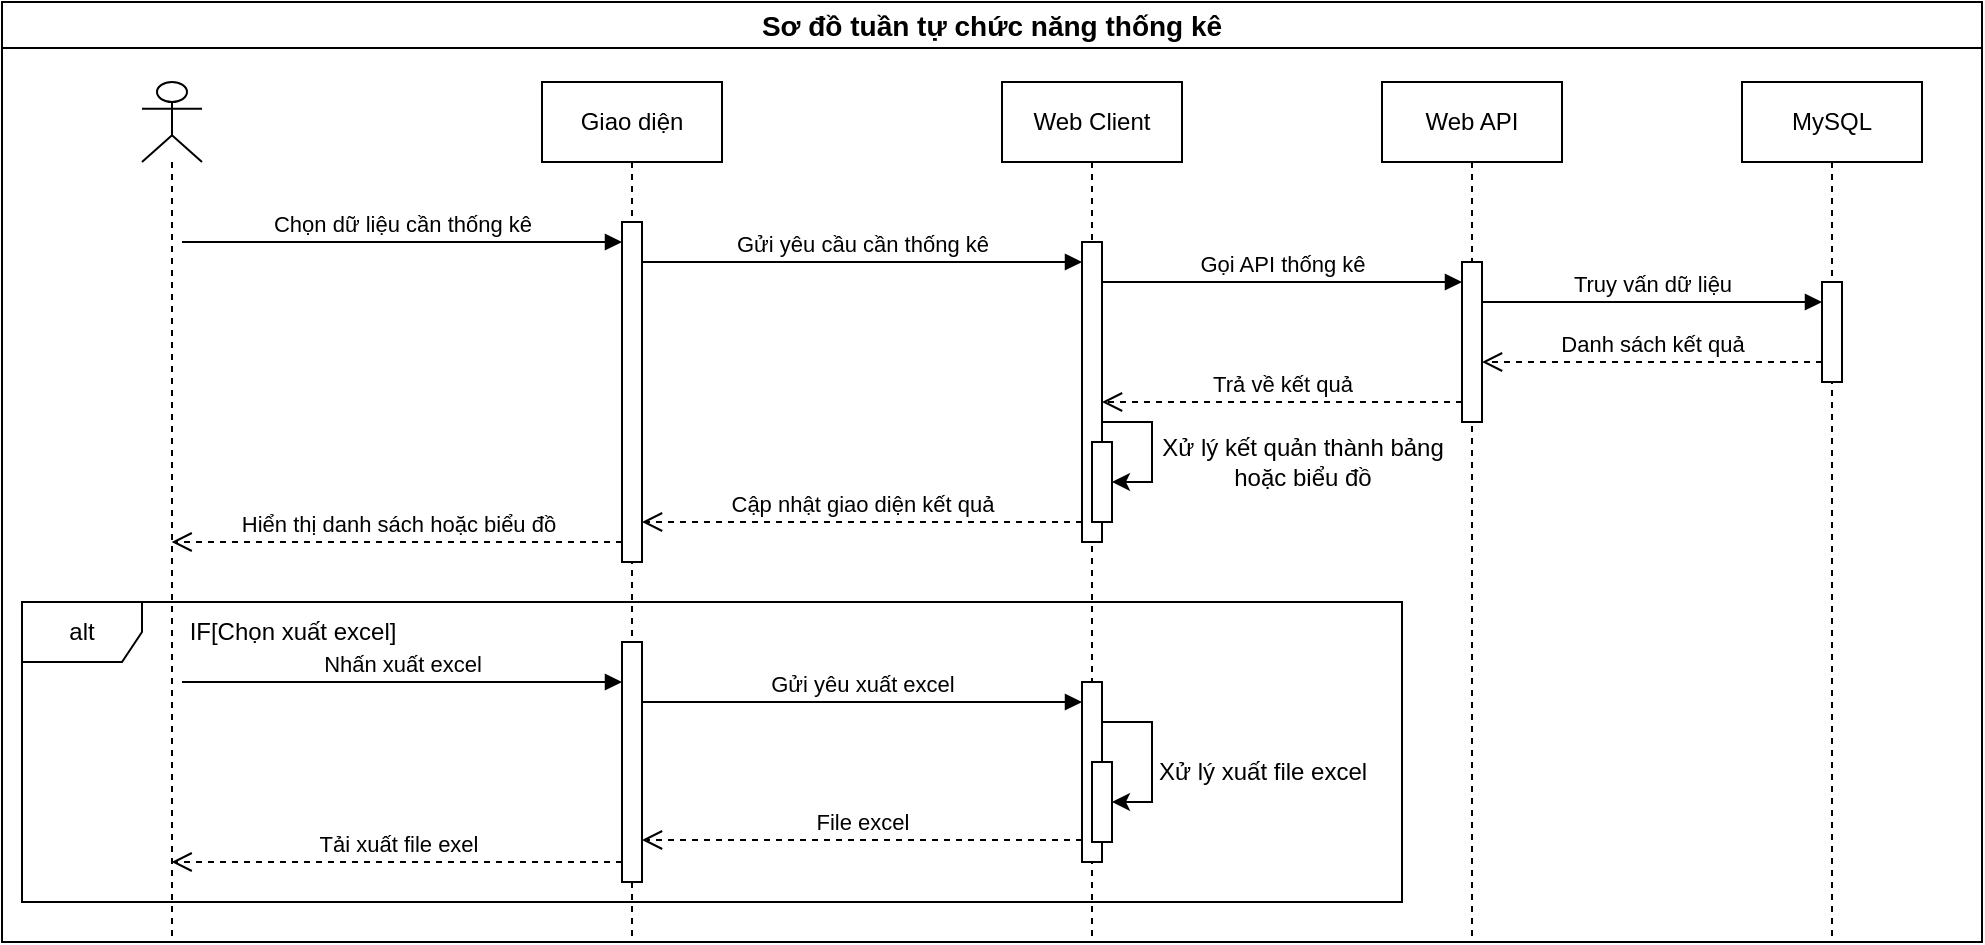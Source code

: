 <mxfile version="27.0.6">
  <diagram name="Page-1" id="VZytVeE6OioziKJPoLYK">
    <mxGraphModel dx="1630" dy="902" grid="1" gridSize="10" guides="1" tooltips="1" connect="1" arrows="1" fold="1" page="1" pageScale="1" pageWidth="850" pageHeight="1100" math="0" shadow="0">
      <root>
        <mxCell id="0" />
        <mxCell id="1" parent="0" />
        <mxCell id="bi30HiYgbwKwbWw45kOj-1" value="Sơ đồ tuần tự chức năng thống kê" style="swimlane;whiteSpace=wrap;html=1;startSize=23;fontSize=14;" parent="1" vertex="1">
          <mxGeometry x="270" y="130" width="990" height="470" as="geometry" />
        </mxCell>
        <mxCell id="bi30HiYgbwKwbWw45kOj-2" value="" style="shape=umlLifeline;perimeter=lifelinePerimeter;whiteSpace=wrap;html=1;container=1;dropTarget=0;collapsible=0;recursiveResize=0;outlineConnect=0;portConstraint=eastwest;newEdgeStyle={&quot;curved&quot;:0,&quot;rounded&quot;:0};participant=umlActor;" parent="bi30HiYgbwKwbWw45kOj-1" vertex="1">
          <mxGeometry x="70" y="40" width="30" height="430" as="geometry" />
        </mxCell>
        <mxCell id="bi30HiYgbwKwbWw45kOj-3" value="Giao diện" style="shape=umlLifeline;perimeter=lifelinePerimeter;whiteSpace=wrap;html=1;container=1;dropTarget=0;collapsible=0;recursiveResize=0;outlineConnect=0;portConstraint=eastwest;newEdgeStyle={&quot;curved&quot;:0,&quot;rounded&quot;:0};" parent="bi30HiYgbwKwbWw45kOj-1" vertex="1">
          <mxGeometry x="270" y="40" width="90" height="430" as="geometry" />
        </mxCell>
        <mxCell id="bi30HiYgbwKwbWw45kOj-4" value="&lt;span style=&quot;color: rgba(0, 0, 0, 0); font-family: monospace; font-size: 0px; text-align: start;&quot;&gt;%3CmxGraphModel%3E%3Croot%3E%3CmxCell%20id%3D%220%22%2F%3E%3CmxCell%20id%3D%221%22%20parent%3D%220%22%2F%3E%3CmxCell%20id%3D%222%22%20value%3D%22Giao%20di%E1%BB%87n%22%20style%3D%22shape%3DumlLifeline%3Bperimeter%3DlifelinePerimeter%3BwhiteSpace%3Dwrap%3Bhtml%3D1%3Bcontainer%3D1%3BdropTarget%3D0%3Bcollapsible%3D0%3BrecursiveResize%3D0%3BoutlineConnect%3D0%3BportConstraint%3Deastwest%3BnewEdgeStyle%3D%7B%26quot%3Bcurved%26quot%3B%3A0%2C%26quot%3Brounded%26quot%3B%3A0%7D%3B%22%20vertex%3D%221%22%20parent%3D%221%22%3E%3CmxGeometry%20x%3D%22540%22%20y%3D%22170%22%20width%3D%2290%22%20height%3D%22430%22%20as%3D%22geometry%22%2F%3E%3C%2FmxCell%3E%3CmxCell%20id%3D%223%22%20value%3D%22%22%20style%3D%22html%3D1%3Bpoints%3D%5B%5B0%2C0%2C0%2C0%2C5%5D%2C%5B0%2C1%2C0%2C0%2C-5%5D%2C%5B1%2C0%2C0%2C0%2C5%5D%2C%5B1%2C1%2C0%2C0%2C-5%5D%5D%3Bperimeter%3DorthogonalPerimeter%3BoutlineConnect%3D0%3BtargetShapes%3DumlLifeline%3BportConstraint%3Deastwest%3BnewEdgeStyle%3D%7B%26quot%3Bcurved%26quot%3B%3A0%2C%26quot%3Brounded%26quot%3B%3A0%7D%3B%22%20vertex%3D%221%22%20parent%3D%222%22%3E%3CmxGeometry%20x%3D%2240%22%20y%3D%2270%22%20width%3D%2210%22%20height%3D%22170%22%20as%3D%22geometry%22%2F%3E%3C%2FmxCell%3E%3C%2Froot%3E%3C%2FmxGraphModel%3E&lt;/span&gt;&lt;span style=&quot;color: rgba(0, 0, 0, 0); font-family: monospace; font-size: 0px; text-align: start;&quot;&gt;%3CmxGraphModel%3E%3Croot%3E%3CmxCell%20id%3D%220%22%2F%3E%3CmxCell%20id%3D%221%22%20parent%3D%220%22%2F%3E%3CmxCell%20id%3D%222%22%20value%3D%22Giao%20di%E1%BB%87n%22%20style%3D%22shape%3DumlLifeline%3Bperimeter%3DlifelinePerimeter%3BwhiteSpace%3Dwrap%3Bhtml%3D1%3Bcontainer%3D1%3BdropTarget%3D0%3Bcollapsible%3D0%3BrecursiveResize%3D0%3BoutlineConnect%3D0%3BportConstraint%3Deastwest%3BnewEdgeStyle%3D%7B%26quot%3Bcurved%26quot%3B%3A0%2C%26quot%3Brounded%26quot%3B%3A0%7D%3B%22%20vertex%3D%221%22%20parent%3D%221%22%3E%3CmxGeometry%20x%3D%22540%22%20y%3D%22170%22%20width%3D%2290%22%20height%3D%22430%22%20as%3D%22geometry%22%2F%3E%3C%2FmxCell%3E%3CmxCell%20id%3D%223%22%20value%3D%22%22%20style%3D%22html%3D1%3Bpoints%3D%5B%5B0%2C0%2C0%2C0%2C5%5D%2C%5B0%2C1%2C0%2C0%2C-5%5D%2C%5B1%2C0%2C0%2C0%2C5%5D%2C%5B1%2C1%2C0%2C0%2C-5%5D%5D%3Bperimeter%3DorthogonalPerimeter%3BoutlineConnect%3D0%3BtargetShapes%3DumlLifeline%3BportConstraint%3Deastwest%3BnewEdgeStyle%3D%7B%26quot%3Bcurved%26quot%3B%3A0%2C%26quot%3Brounded%26quot%3B%3A0%7D%3B%22%20vertex%3D%221%22%20parent%3D%222%22%3E%3CmxGeometry%20x%3D%2240%22%20y%3D%2270%22%20width%3D%2210%22%20height%3D%22170%22%20as%3D%22geometry%22%2F%3E%3C%2FmxCell%3E%3C%2Froot%3E%3C%2FmxGraphModel%3E&lt;/span&gt;" style="html=1;points=[[0,0,0,0,5],[0,1,0,0,-5],[1,0,0,0,5],[1,1,0,0,-5]];perimeter=orthogonalPerimeter;outlineConnect=0;targetShapes=umlLifeline;portConstraint=eastwest;newEdgeStyle={&quot;curved&quot;:0,&quot;rounded&quot;:0};" parent="bi30HiYgbwKwbWw45kOj-3" vertex="1">
          <mxGeometry x="40" y="70" width="10" height="170" as="geometry" />
        </mxCell>
        <mxCell id="bi30HiYgbwKwbWw45kOj-5" value="Web Client" style="shape=umlLifeline;perimeter=lifelinePerimeter;whiteSpace=wrap;html=1;container=1;dropTarget=0;collapsible=0;recursiveResize=0;outlineConnect=0;portConstraint=eastwest;newEdgeStyle={&quot;curved&quot;:0,&quot;rounded&quot;:0};" parent="bi30HiYgbwKwbWw45kOj-1" vertex="1">
          <mxGeometry x="500" y="40" width="90" height="430" as="geometry" />
        </mxCell>
        <mxCell id="bi30HiYgbwKwbWw45kOj-6" value="&lt;span style=&quot;color: rgba(0, 0, 0, 0); font-family: monospace; font-size: 0px; text-align: start;&quot;&gt;%3CmxGraphModel%3E%3Croot%3E%3CmxCell%20id%3D%220%22%2F%3E%3CmxCell%20id%3D%221%22%20parent%3D%220%22%2F%3E%3CmxCell%20id%3D%222%22%20value%3D%22G%E1%BB%8Di%20API%20t%C3%ACm%20ki%E1%BA%BFm%20d%E1%BB%AF%20li%E1%BB%87u%22%20style%3D%22html%3D1%3BverticalAlign%3Dbottom%3BendArrow%3Dblock%3Bcurved%3D0%3Brounded%3D0%3B%22%20edge%3D%221%22%20parent%3D%221%22%3E%3CmxGeometry%20width%3D%2280%22%20relative%3D%221%22%20as%3D%22geometry%22%3E%3CmxPoint%20x%3D%22360%22%20y%3D%22730%22%20as%3D%22sourcePoint%22%2F%3E%3CmxPoint%20x%3D%22580%22%20y%3D%22730%22%20as%3D%22targetPoint%22%2F%3E%3C%2FmxGeometry%3E%3C%2FmxCell%3E%3C%2Froot%3E%3C%2FmxGraphModel%3E&lt;/span&gt;" style="html=1;points=[[0,0,0,0,5],[0,1,0,0,-5],[1,0,0,0,5],[1,1,0,0,-5]];perimeter=orthogonalPerimeter;outlineConnect=0;targetShapes=umlLifeline;portConstraint=eastwest;newEdgeStyle={&quot;curved&quot;:0,&quot;rounded&quot;:0};" parent="bi30HiYgbwKwbWw45kOj-5" vertex="1">
          <mxGeometry x="40" y="80" width="10" height="150" as="geometry" />
        </mxCell>
        <mxCell id="bi30HiYgbwKwbWw45kOj-7" value="Web API" style="shape=umlLifeline;perimeter=lifelinePerimeter;whiteSpace=wrap;html=1;container=1;dropTarget=0;collapsible=0;recursiveResize=0;outlineConnect=0;portConstraint=eastwest;newEdgeStyle={&quot;curved&quot;:0,&quot;rounded&quot;:0};" parent="bi30HiYgbwKwbWw45kOj-1" vertex="1">
          <mxGeometry x="690" y="40" width="90" height="430" as="geometry" />
        </mxCell>
        <mxCell id="bi30HiYgbwKwbWw45kOj-8" value="" style="html=1;points=[[0,0,0,0,5],[0,1,0,0,-5],[1,0,0,0,5],[1,1,0,0,-5]];perimeter=orthogonalPerimeter;outlineConnect=0;targetShapes=umlLifeline;portConstraint=eastwest;newEdgeStyle={&quot;curved&quot;:0,&quot;rounded&quot;:0};" parent="bi30HiYgbwKwbWw45kOj-7" vertex="1">
          <mxGeometry x="40" y="90" width="10" height="80" as="geometry" />
        </mxCell>
        <mxCell id="bi30HiYgbwKwbWw45kOj-9" value="Chọn dữ liệu cần thống kê" style="html=1;verticalAlign=bottom;endArrow=block;curved=0;rounded=0;" parent="bi30HiYgbwKwbWw45kOj-1" edge="1">
          <mxGeometry width="80" relative="1" as="geometry">
            <mxPoint x="90" y="120" as="sourcePoint" />
            <mxPoint x="310" y="120" as="targetPoint" />
          </mxGeometry>
        </mxCell>
        <mxCell id="bi30HiYgbwKwbWw45kOj-10" value="Gửi yêu cầu cần thống kê" style="html=1;verticalAlign=bottom;endArrow=block;curved=0;rounded=0;" parent="bi30HiYgbwKwbWw45kOj-1" edge="1">
          <mxGeometry width="80" relative="1" as="geometry">
            <mxPoint x="320" y="130" as="sourcePoint" />
            <mxPoint x="540" y="130" as="targetPoint" />
          </mxGeometry>
        </mxCell>
        <mxCell id="bi30HiYgbwKwbWw45kOj-11" value="Gọi API thống kê" style="html=1;verticalAlign=bottom;endArrow=block;curved=0;rounded=0;" parent="bi30HiYgbwKwbWw45kOj-1" target="bi30HiYgbwKwbWw45kOj-8" edge="1">
          <mxGeometry width="80" relative="1" as="geometry">
            <mxPoint x="550" y="140" as="sourcePoint" />
            <mxPoint x="710" y="140" as="targetPoint" />
          </mxGeometry>
        </mxCell>
        <mxCell id="bi30HiYgbwKwbWw45kOj-12" value="MySQL" style="shape=umlLifeline;perimeter=lifelinePerimeter;whiteSpace=wrap;html=1;container=1;dropTarget=0;collapsible=0;recursiveResize=0;outlineConnect=0;portConstraint=eastwest;newEdgeStyle={&quot;curved&quot;:0,&quot;rounded&quot;:0};" parent="bi30HiYgbwKwbWw45kOj-1" vertex="1">
          <mxGeometry x="870" y="40" width="90" height="430" as="geometry" />
        </mxCell>
        <mxCell id="bi30HiYgbwKwbWw45kOj-13" value="" style="html=1;points=[[0,0,0,0,5],[0,1,0,0,-5],[1,0,0,0,5],[1,1,0,0,-5]];perimeter=orthogonalPerimeter;outlineConnect=0;targetShapes=umlLifeline;portConstraint=eastwest;newEdgeStyle={&quot;curved&quot;:0,&quot;rounded&quot;:0};" parent="bi30HiYgbwKwbWw45kOj-12" vertex="1">
          <mxGeometry x="40" y="100" width="10" height="50" as="geometry" />
        </mxCell>
        <mxCell id="bi30HiYgbwKwbWw45kOj-14" value="Truy vấn dữ liệu" style="html=1;verticalAlign=bottom;endArrow=block;curved=0;rounded=0;" parent="bi30HiYgbwKwbWw45kOj-1" target="bi30HiYgbwKwbWw45kOj-13" edge="1">
          <mxGeometry width="80" relative="1" as="geometry">
            <mxPoint x="740" y="150" as="sourcePoint" />
            <mxPoint x="820" y="150" as="targetPoint" />
            <mxPoint as="offset" />
          </mxGeometry>
        </mxCell>
        <mxCell id="bi30HiYgbwKwbWw45kOj-15" value="Danh sách kết quả" style="html=1;verticalAlign=bottom;endArrow=open;dashed=1;endSize=8;curved=0;rounded=0;" parent="bi30HiYgbwKwbWw45kOj-1" target="bi30HiYgbwKwbWw45kOj-8" edge="1">
          <mxGeometry relative="1" as="geometry">
            <mxPoint x="910" y="180" as="sourcePoint" />
            <mxPoint x="830" y="180" as="targetPoint" />
          </mxGeometry>
        </mxCell>
        <mxCell id="bi30HiYgbwKwbWw45kOj-16" value="Trả về kết quả" style="html=1;verticalAlign=bottom;endArrow=open;dashed=1;endSize=8;curved=0;rounded=0;" parent="bi30HiYgbwKwbWw45kOj-1" target="bi30HiYgbwKwbWw45kOj-6" edge="1">
          <mxGeometry relative="1" as="geometry">
            <mxPoint x="730" y="200" as="sourcePoint" />
            <mxPoint x="650" y="200" as="targetPoint" />
            <mxPoint as="offset" />
          </mxGeometry>
        </mxCell>
        <mxCell id="bi30HiYgbwKwbWw45kOj-17" value="Cập nhật giao diện kết quả" style="html=1;verticalAlign=bottom;endArrow=open;dashed=1;endSize=8;curved=0;rounded=0;" parent="bi30HiYgbwKwbWw45kOj-1" edge="1">
          <mxGeometry relative="1" as="geometry">
            <mxPoint x="540" y="260" as="sourcePoint" />
            <mxPoint x="320" y="260" as="targetPoint" />
            <mxPoint as="offset" />
          </mxGeometry>
        </mxCell>
        <mxCell id="bi30HiYgbwKwbWw45kOj-18" value="Hiển thị danh sách hoặc biểu đồ" style="html=1;verticalAlign=bottom;endArrow=open;dashed=1;endSize=8;curved=0;rounded=0;" parent="bi30HiYgbwKwbWw45kOj-1" edge="1">
          <mxGeometry relative="1" as="geometry">
            <mxPoint x="310" y="270" as="sourcePoint" />
            <mxPoint x="84.81" y="270" as="targetPoint" />
          </mxGeometry>
        </mxCell>
        <mxCell id="bi30HiYgbwKwbWw45kOj-20" value="" style="rounded=0;whiteSpace=wrap;html=1;" parent="bi30HiYgbwKwbWw45kOj-1" vertex="1">
          <mxGeometry x="545" y="220" width="10" height="40" as="geometry" />
        </mxCell>
        <mxCell id="bi30HiYgbwKwbWw45kOj-21" style="edgeStyle=orthogonalEdgeStyle;rounded=0;orthogonalLoop=1;jettySize=auto;html=1;curved=0;entryX=1;entryY=0.5;entryDx=0;entryDy=0;" parent="bi30HiYgbwKwbWw45kOj-1" source="bi30HiYgbwKwbWw45kOj-6" target="bi30HiYgbwKwbWw45kOj-20" edge="1">
          <mxGeometry relative="1" as="geometry">
            <Array as="points">
              <mxPoint x="575" y="210" />
              <mxPoint x="575" y="240" />
            </Array>
          </mxGeometry>
        </mxCell>
        <mxCell id="bi30HiYgbwKwbWw45kOj-22" value="Xử lý kết quản thành bảng &lt;br&gt;hoặc biểu đồ" style="text;html=1;align=center;verticalAlign=middle;resizable=0;points=[];autosize=1;strokeColor=none;fillColor=none;" parent="bi30HiYgbwKwbWw45kOj-1" vertex="1">
          <mxGeometry x="570" y="210" width="160" height="40" as="geometry" />
        </mxCell>
        <mxCell id="bi30HiYgbwKwbWw45kOj-23" value="alt" style="shape=umlFrame;whiteSpace=wrap;html=1;pointerEvents=0;" parent="bi30HiYgbwKwbWw45kOj-1" vertex="1">
          <mxGeometry x="10" y="300" width="690" height="150" as="geometry" />
        </mxCell>
        <mxCell id="bi30HiYgbwKwbWw45kOj-24" value="IF[Chọn xuất excel]" style="text;html=1;align=center;verticalAlign=middle;resizable=0;points=[];autosize=1;strokeColor=none;fillColor=none;" parent="bi30HiYgbwKwbWw45kOj-1" vertex="1">
          <mxGeometry x="80" y="300" width="130" height="30" as="geometry" />
        </mxCell>
        <mxCell id="bi30HiYgbwKwbWw45kOj-26" value="Nhấn xuất excel" style="html=1;verticalAlign=bottom;endArrow=block;curved=0;rounded=0;" parent="bi30HiYgbwKwbWw45kOj-1" edge="1">
          <mxGeometry width="80" relative="1" as="geometry">
            <mxPoint x="90" y="340" as="sourcePoint" />
            <mxPoint x="310" y="340" as="targetPoint" />
          </mxGeometry>
        </mxCell>
        <mxCell id="bi30HiYgbwKwbWw45kOj-27" value="Gửi yêu xuất excel" style="html=1;verticalAlign=bottom;endArrow=block;curved=0;rounded=0;" parent="bi30HiYgbwKwbWw45kOj-1" edge="1">
          <mxGeometry width="80" relative="1" as="geometry">
            <mxPoint x="320" y="350" as="sourcePoint" />
            <mxPoint x="540" y="350" as="targetPoint" />
          </mxGeometry>
        </mxCell>
        <mxCell id="bi30HiYgbwKwbWw45kOj-28" value="&lt;span style=&quot;color: rgba(0, 0, 0, 0); font-family: monospace; font-size: 0px; text-align: start;&quot;&gt;%3CmxGraphModel%3E%3Croot%3E%3CmxCell%20id%3D%220%22%2F%3E%3CmxCell%20id%3D%221%22%20parent%3D%220%22%2F%3E%3CmxCell%20id%3D%222%22%20value%3D%22Giao%20di%E1%BB%87n%22%20style%3D%22shape%3DumlLifeline%3Bperimeter%3DlifelinePerimeter%3BwhiteSpace%3Dwrap%3Bhtml%3D1%3Bcontainer%3D1%3BdropTarget%3D0%3Bcollapsible%3D0%3BrecursiveResize%3D0%3BoutlineConnect%3D0%3BportConstraint%3Deastwest%3BnewEdgeStyle%3D%7B%26quot%3Bcurved%26quot%3B%3A0%2C%26quot%3Brounded%26quot%3B%3A0%7D%3B%22%20vertex%3D%221%22%20parent%3D%221%22%3E%3CmxGeometry%20x%3D%22540%22%20y%3D%22170%22%20width%3D%2290%22%20height%3D%22430%22%20as%3D%22geometry%22%2F%3E%3C%2FmxCell%3E%3CmxCell%20id%3D%223%22%20value%3D%22%22%20style%3D%22html%3D1%3Bpoints%3D%5B%5B0%2C0%2C0%2C0%2C5%5D%2C%5B0%2C1%2C0%2C0%2C-5%5D%2C%5B1%2C0%2C0%2C0%2C5%5D%2C%5B1%2C1%2C0%2C0%2C-5%5D%5D%3Bperimeter%3DorthogonalPerimeter%3BoutlineConnect%3D0%3BtargetShapes%3DumlLifeline%3BportConstraint%3Deastwest%3BnewEdgeStyle%3D%7B%26quot%3Bcurved%26quot%3B%3A0%2C%26quot%3Brounded%26quot%3B%3A0%7D%3B%22%20vertex%3D%221%22%20parent%3D%222%22%3E%3CmxGeometry%20x%3D%2240%22%20y%3D%2270%22%20width%3D%2210%22%20height%3D%22170%22%20as%3D%22geometry%22%2F%3E%3C%2FmxCell%3E%3C%2Froot%3E%3C%2FmxGraphModel%3E&lt;/span&gt;&lt;span style=&quot;color: rgba(0, 0, 0, 0); font-family: monospace; font-size: 0px; text-align: start;&quot;&gt;%3CmxGraphModel%3E%3Croot%3E%3CmxCell%20id%3D%220%22%2F%3E%3CmxCell%20id%3D%221%22%20parent%3D%220%22%2F%3E%3CmxCell%20id%3D%222%22%20value%3D%22Giao%20di%E1%BB%87n%22%20style%3D%22shape%3DumlLifeline%3Bperimeter%3DlifelinePerimeter%3BwhiteSpace%3Dwrap%3Bhtml%3D1%3Bcontainer%3D1%3BdropTarget%3D0%3Bcollapsible%3D0%3BrecursiveResize%3D0%3BoutlineConnect%3D0%3BportConstraint%3Deastwest%3BnewEdgeStyle%3D%7B%26quot%3Bcurved%26quot%3B%3A0%2C%26quot%3Brounded%26quot%3B%3A0%7D%3B%22%20vertex%3D%221%22%20parent%3D%221%22%3E%3CmxGeometry%20x%3D%22540%22%20y%3D%22170%22%20width%3D%2290%22%20height%3D%22430%22%20as%3D%22geometry%22%2F%3E%3C%2FmxCell%3E%3CmxCell%20id%3D%223%22%20value%3D%22%22%20style%3D%22html%3D1%3Bpoints%3D%5B%5B0%2C0%2C0%2C0%2C5%5D%2C%5B0%2C1%2C0%2C0%2C-5%5D%2C%5B1%2C0%2C0%2C0%2C5%5D%2C%5B1%2C1%2C0%2C0%2C-5%5D%5D%3Bperimeter%3DorthogonalPerimeter%3BoutlineConnect%3D0%3BtargetShapes%3DumlLifeline%3BportConstraint%3Deastwest%3BnewEdgeStyle%3D%7B%26quot%3Bcurved%26quot%3B%3A0%2C%26quot%3Brounded%26quot%3B%3A0%7D%3B%22%20vertex%3D%221%22%20parent%3D%222%22%3E%3CmxGeometry%20x%3D%2240%22%20y%3D%2270%22%20width%3D%2210%22%20height%3D%22170%22%20as%3D%22geometry%22%2F%3E%3C%2FmxCell%3E%3C%2Froot%3E%3C%2FmxGraphModel%3E&lt;/span&gt;" style="html=1;points=[[0,0,0,0,5],[0,1,0,0,-5],[1,0,0,0,5],[1,1,0,0,-5]];perimeter=orthogonalPerimeter;outlineConnect=0;targetShapes=umlLifeline;portConstraint=eastwest;newEdgeStyle={&quot;curved&quot;:0,&quot;rounded&quot;:0};" parent="bi30HiYgbwKwbWw45kOj-1" vertex="1">
          <mxGeometry x="310" y="320" width="10" height="120" as="geometry" />
        </mxCell>
        <mxCell id="bi30HiYgbwKwbWw45kOj-31" style="edgeStyle=orthogonalEdgeStyle;rounded=0;orthogonalLoop=1;jettySize=auto;html=1;curved=0;entryX=1;entryY=0.5;entryDx=0;entryDy=0;" parent="bi30HiYgbwKwbWw45kOj-1" source="bi30HiYgbwKwbWw45kOj-29" target="bi30HiYgbwKwbWw45kOj-30" edge="1">
          <mxGeometry relative="1" as="geometry">
            <Array as="points">
              <mxPoint x="575" y="360" />
              <mxPoint x="575" y="400" />
            </Array>
          </mxGeometry>
        </mxCell>
        <mxCell id="bi30HiYgbwKwbWw45kOj-29" value="&lt;span style=&quot;color: rgba(0, 0, 0, 0); font-family: monospace; font-size: 0px; text-align: start;&quot;&gt;%3CmxGraphModel%3E%3Croot%3E%3CmxCell%20id%3D%220%22%2F%3E%3CmxCell%20id%3D%221%22%20parent%3D%220%22%2F%3E%3CmxCell%20id%3D%222%22%20value%3D%22Giao%20di%E1%BB%87n%22%20style%3D%22shape%3DumlLifeline%3Bperimeter%3DlifelinePerimeter%3BwhiteSpace%3Dwrap%3Bhtml%3D1%3Bcontainer%3D1%3BdropTarget%3D0%3Bcollapsible%3D0%3BrecursiveResize%3D0%3BoutlineConnect%3D0%3BportConstraint%3Deastwest%3BnewEdgeStyle%3D%7B%26quot%3Bcurved%26quot%3B%3A0%2C%26quot%3Brounded%26quot%3B%3A0%7D%3B%22%20vertex%3D%221%22%20parent%3D%221%22%3E%3CmxGeometry%20x%3D%22540%22%20y%3D%22170%22%20width%3D%2290%22%20height%3D%22430%22%20as%3D%22geometry%22%2F%3E%3C%2FmxCell%3E%3CmxCell%20id%3D%223%22%20value%3D%22%22%20style%3D%22html%3D1%3Bpoints%3D%5B%5B0%2C0%2C0%2C0%2C5%5D%2C%5B0%2C1%2C0%2C0%2C-5%5D%2C%5B1%2C0%2C0%2C0%2C5%5D%2C%5B1%2C1%2C0%2C0%2C-5%5D%5D%3Bperimeter%3DorthogonalPerimeter%3BoutlineConnect%3D0%3BtargetShapes%3DumlLifeline%3BportConstraint%3Deastwest%3BnewEdgeStyle%3D%7B%26quot%3Bcurved%26quot%3B%3A0%2C%26quot%3Brounded%26quot%3B%3A0%7D%3B%22%20vertex%3D%221%22%20parent%3D%222%22%3E%3CmxGeometry%20x%3D%2240%22%20y%3D%2270%22%20width%3D%2210%22%20height%3D%22170%22%20as%3D%22geometry%22%2F%3E%3C%2FmxCell%3E%3C%2Froot%3E%3C%2FmxGraphModel%3E&lt;/span&gt;&lt;span style=&quot;color: rgba(0, 0, 0, 0); font-family: monospace; font-size: 0px; text-align: start;&quot;&gt;%3CmxGraphModel%3E%3Croot%3E%3CmxCell%20id%3D%220%22%2F%3E%3CmxCell%20id%3D%221%22%20parent%3D%220%22%2F%3E%3CmxCell%20id%3D%222%22%20value%3D%22Giao%20di%E1%BB%87n%22%20style%3D%22shape%3DumlLifeline%3Bperimeter%3DlifelinePerimeter%3BwhiteSpace%3Dwrap%3Bhtml%3D1%3Bcontainer%3D1%3BdropTarget%3D0%3Bcollapsible%3D0%3BrecursiveResize%3D0%3BoutlineConnect%3D0%3BportConstraint%3Deastwest%3BnewEdgeStyle%3D%7B%26quot%3Bcurved%26quot%3B%3A0%2C%26quot%3Brounded%26quot%3B%3A0%7D%3B%22%20vertex%3D%221%22%20parent%3D%221%22%3E%3CmxGeometry%20x%3D%22540%22%20y%3D%22170%22%20width%3D%2290%22%20height%3D%22430%22%20as%3D%22geometry%22%2F%3E%3C%2FmxCell%3E%3CmxCell%20id%3D%223%22%20value%3D%22%22%20style%3D%22html%3D1%3Bpoints%3D%5B%5B0%2C0%2C0%2C0%2C5%5D%2C%5B0%2C1%2C0%2C0%2C-5%5D%2C%5B1%2C0%2C0%2C0%2C5%5D%2C%5B1%2C1%2C0%2C0%2C-5%5D%5D%3Bperimeter%3DorthogonalPerimeter%3BoutlineConnect%3D0%3BtargetShapes%3DumlLifeline%3BportConstraint%3Deastwest%3BnewEdgeStyle%3D%7B%26quot%3Bcurved%26quot%3B%3A0%2C%26quot%3Brounded%26quot%3B%3A0%7D%3B%22%20vertex%3D%221%22%20parent%3D%222%22%3E%3CmxGeometry%20x%3D%2240%22%20y%3D%2270%22%20width%3D%2210%22%20height%3D%22170%22%20as%3D%22geometry%22%2F%3E%3C%2FmxCell%3E%3C%2Froot%3E%3C%2FmxGraphModel%3E&lt;/span&gt;" style="html=1;points=[[0,0,0,0,5],[0,1,0,0,-5],[1,0,0,0,5],[1,1,0,0,-5]];perimeter=orthogonalPerimeter;outlineConnect=0;targetShapes=umlLifeline;portConstraint=eastwest;newEdgeStyle={&quot;curved&quot;:0,&quot;rounded&quot;:0};" parent="bi30HiYgbwKwbWw45kOj-1" vertex="1">
          <mxGeometry x="540" y="340" width="10" height="90" as="geometry" />
        </mxCell>
        <mxCell id="bi30HiYgbwKwbWw45kOj-30" value="" style="rounded=0;whiteSpace=wrap;html=1;" parent="bi30HiYgbwKwbWw45kOj-1" vertex="1">
          <mxGeometry x="545" y="380" width="10" height="40" as="geometry" />
        </mxCell>
        <mxCell id="bi30HiYgbwKwbWw45kOj-32" value="Xử lý xuất file excel" style="text;html=1;align=center;verticalAlign=middle;resizable=0;points=[];autosize=1;strokeColor=none;fillColor=none;" parent="bi30HiYgbwKwbWw45kOj-1" vertex="1">
          <mxGeometry x="565" y="370" width="130" height="30" as="geometry" />
        </mxCell>
        <mxCell id="bi30HiYgbwKwbWw45kOj-34" value="File excel" style="html=1;verticalAlign=bottom;endArrow=open;dashed=1;endSize=8;curved=0;rounded=0;" parent="bi30HiYgbwKwbWw45kOj-1" edge="1">
          <mxGeometry relative="1" as="geometry">
            <mxPoint x="540" y="419" as="sourcePoint" />
            <mxPoint x="320" y="419" as="targetPoint" />
            <mxPoint as="offset" />
          </mxGeometry>
        </mxCell>
        <mxCell id="bi30HiYgbwKwbWw45kOj-36" value="Tải xuất file exel" style="html=1;verticalAlign=bottom;endArrow=open;dashed=1;endSize=8;curved=0;rounded=0;" parent="bi30HiYgbwKwbWw45kOj-1" edge="1">
          <mxGeometry relative="1" as="geometry">
            <mxPoint x="310.0" y="430" as="sourcePoint" />
            <mxPoint x="84.81" y="430" as="targetPoint" />
          </mxGeometry>
        </mxCell>
      </root>
    </mxGraphModel>
  </diagram>
</mxfile>
